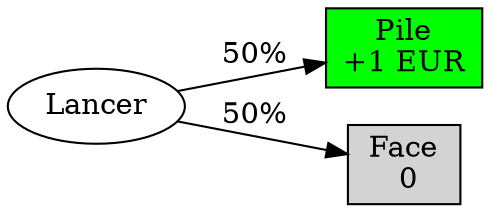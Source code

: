 digraph G {
  
  rankdir=LR;

  Lancer;
  Pile [shape=box, label="Pile\n+1 EUR", style="filled", fillcolor="green"];
  Face [shape=box, label="Face\n 0", style="filled", fillcolor="lightgrey"];

  Lancer -> Pile [label="50%"];
  Lancer -> Face [label="50%"]; 
}